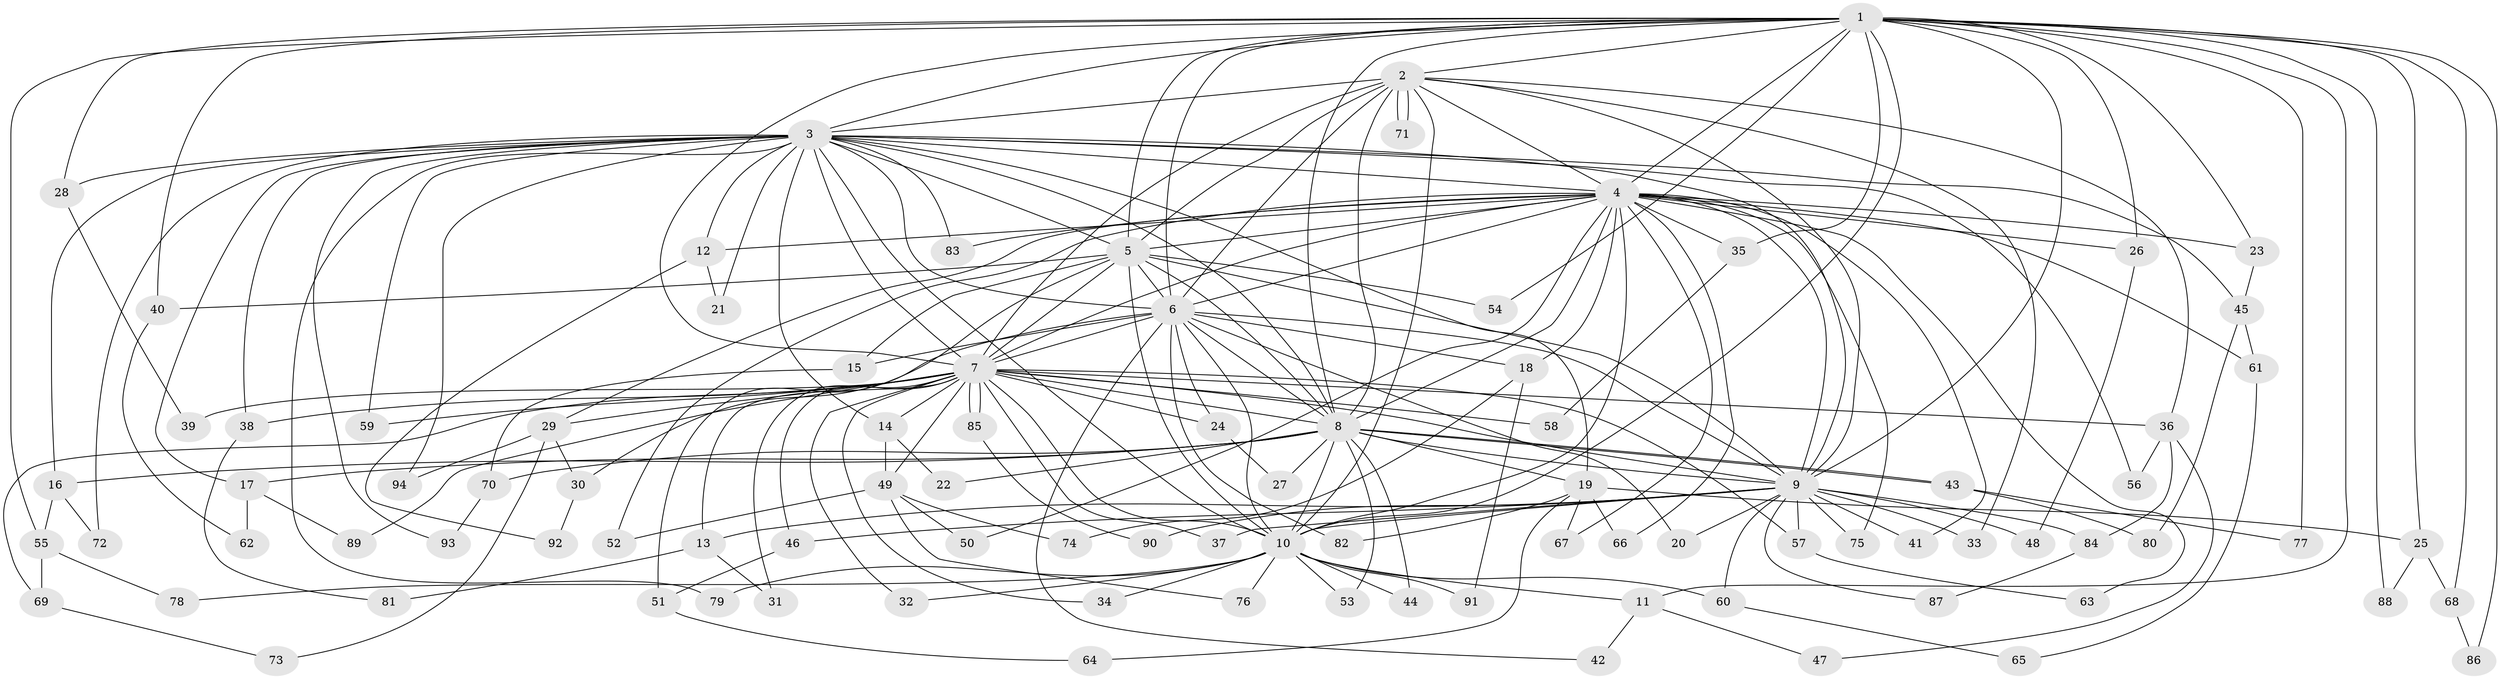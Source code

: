 // coarse degree distribution, {19: 0.015384615384615385, 12: 0.03076923076923077, 24: 0.015384615384615385, 20: 0.015384615384615385, 23: 0.015384615384615385, 25: 0.015384615384615385, 18: 0.03076923076923077, 4: 0.1076923076923077, 3: 0.2153846153846154, 6: 0.03076923076923077, 7: 0.015384615384615385, 1: 0.015384615384615385, 2: 0.4307692307692308, 5: 0.046153846153846156}
// Generated by graph-tools (version 1.1) at 2025/17/03/04/25 18:17:30]
// undirected, 94 vertices, 213 edges
graph export_dot {
graph [start="1"]
  node [color=gray90,style=filled];
  1;
  2;
  3;
  4;
  5;
  6;
  7;
  8;
  9;
  10;
  11;
  12;
  13;
  14;
  15;
  16;
  17;
  18;
  19;
  20;
  21;
  22;
  23;
  24;
  25;
  26;
  27;
  28;
  29;
  30;
  31;
  32;
  33;
  34;
  35;
  36;
  37;
  38;
  39;
  40;
  41;
  42;
  43;
  44;
  45;
  46;
  47;
  48;
  49;
  50;
  51;
  52;
  53;
  54;
  55;
  56;
  57;
  58;
  59;
  60;
  61;
  62;
  63;
  64;
  65;
  66;
  67;
  68;
  69;
  70;
  71;
  72;
  73;
  74;
  75;
  76;
  77;
  78;
  79;
  80;
  81;
  82;
  83;
  84;
  85;
  86;
  87;
  88;
  89;
  90;
  91;
  92;
  93;
  94;
  1 -- 2;
  1 -- 3;
  1 -- 4;
  1 -- 5;
  1 -- 6;
  1 -- 7;
  1 -- 8;
  1 -- 9;
  1 -- 10;
  1 -- 11;
  1 -- 23;
  1 -- 25;
  1 -- 26;
  1 -- 28;
  1 -- 35;
  1 -- 40;
  1 -- 54;
  1 -- 55;
  1 -- 68;
  1 -- 77;
  1 -- 86;
  1 -- 88;
  2 -- 3;
  2 -- 4;
  2 -- 5;
  2 -- 6;
  2 -- 7;
  2 -- 8;
  2 -- 9;
  2 -- 10;
  2 -- 33;
  2 -- 36;
  2 -- 71;
  2 -- 71;
  3 -- 4;
  3 -- 5;
  3 -- 6;
  3 -- 7;
  3 -- 8;
  3 -- 9;
  3 -- 10;
  3 -- 12;
  3 -- 14;
  3 -- 16;
  3 -- 17;
  3 -- 19;
  3 -- 21;
  3 -- 28;
  3 -- 38;
  3 -- 45;
  3 -- 56;
  3 -- 59;
  3 -- 72;
  3 -- 79;
  3 -- 83;
  3 -- 93;
  3 -- 94;
  4 -- 5;
  4 -- 6;
  4 -- 7;
  4 -- 8;
  4 -- 9;
  4 -- 10;
  4 -- 12;
  4 -- 18;
  4 -- 23;
  4 -- 26;
  4 -- 29;
  4 -- 35;
  4 -- 41;
  4 -- 50;
  4 -- 52;
  4 -- 61;
  4 -- 63;
  4 -- 66;
  4 -- 67;
  4 -- 75;
  4 -- 83;
  5 -- 6;
  5 -- 7;
  5 -- 8;
  5 -- 9;
  5 -- 10;
  5 -- 15;
  5 -- 40;
  5 -- 51;
  5 -- 54;
  6 -- 7;
  6 -- 8;
  6 -- 9;
  6 -- 10;
  6 -- 15;
  6 -- 18;
  6 -- 20;
  6 -- 24;
  6 -- 30;
  6 -- 42;
  6 -- 82;
  7 -- 8;
  7 -- 9;
  7 -- 10;
  7 -- 13;
  7 -- 14;
  7 -- 24;
  7 -- 29;
  7 -- 31;
  7 -- 32;
  7 -- 34;
  7 -- 36;
  7 -- 37;
  7 -- 38;
  7 -- 39;
  7 -- 46;
  7 -- 49;
  7 -- 57;
  7 -- 58;
  7 -- 59;
  7 -- 69;
  7 -- 85;
  7 -- 85;
  7 -- 89;
  8 -- 9;
  8 -- 10;
  8 -- 16;
  8 -- 17;
  8 -- 19;
  8 -- 22;
  8 -- 27;
  8 -- 43;
  8 -- 43;
  8 -- 44;
  8 -- 53;
  8 -- 70;
  9 -- 10;
  9 -- 13;
  9 -- 20;
  9 -- 33;
  9 -- 37;
  9 -- 41;
  9 -- 46;
  9 -- 48;
  9 -- 57;
  9 -- 60;
  9 -- 75;
  9 -- 84;
  9 -- 87;
  9 -- 90;
  10 -- 11;
  10 -- 32;
  10 -- 34;
  10 -- 44;
  10 -- 53;
  10 -- 60;
  10 -- 76;
  10 -- 78;
  10 -- 79;
  10 -- 91;
  11 -- 42;
  11 -- 47;
  12 -- 21;
  12 -- 92;
  13 -- 31;
  13 -- 81;
  14 -- 22;
  14 -- 49;
  15 -- 70;
  16 -- 55;
  16 -- 72;
  17 -- 62;
  17 -- 89;
  18 -- 74;
  18 -- 91;
  19 -- 25;
  19 -- 64;
  19 -- 66;
  19 -- 67;
  19 -- 82;
  23 -- 45;
  24 -- 27;
  25 -- 68;
  25 -- 88;
  26 -- 48;
  28 -- 39;
  29 -- 30;
  29 -- 73;
  29 -- 94;
  30 -- 92;
  35 -- 58;
  36 -- 47;
  36 -- 56;
  36 -- 84;
  38 -- 81;
  40 -- 62;
  43 -- 77;
  43 -- 80;
  45 -- 61;
  45 -- 80;
  46 -- 51;
  49 -- 50;
  49 -- 52;
  49 -- 74;
  49 -- 76;
  51 -- 64;
  55 -- 69;
  55 -- 78;
  57 -- 63;
  60 -- 65;
  61 -- 65;
  68 -- 86;
  69 -- 73;
  70 -- 93;
  84 -- 87;
  85 -- 90;
}

